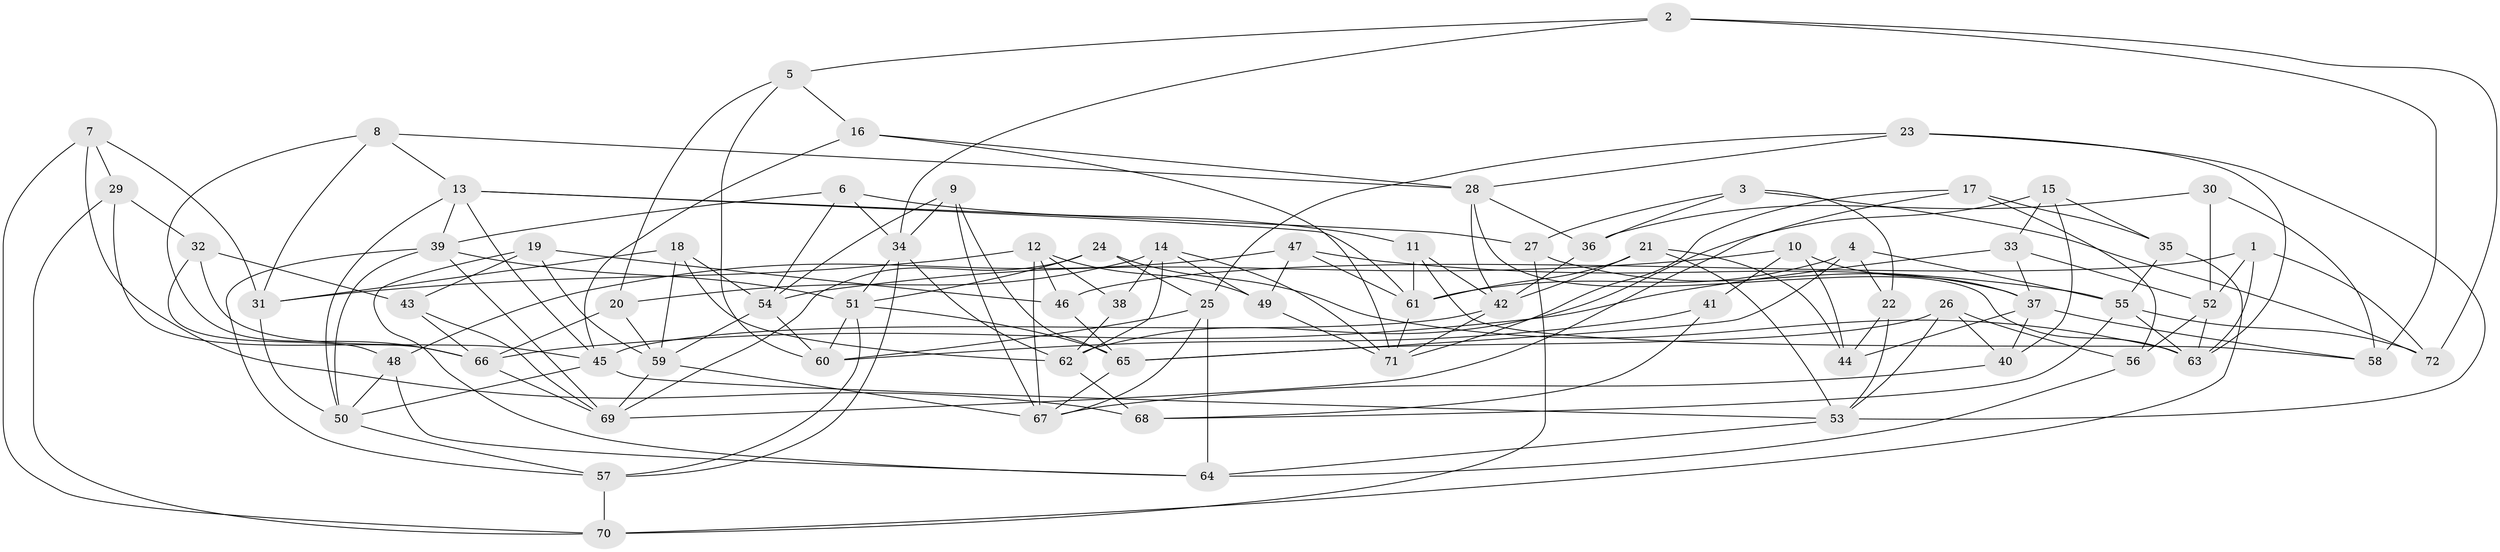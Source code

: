// original degree distribution, {4: 1.0}
// Generated by graph-tools (version 1.1) at 2025/38/03/04/25 23:38:18]
// undirected, 72 vertices, 168 edges
graph export_dot {
  node [color=gray90,style=filled];
  1;
  2;
  3;
  4;
  5;
  6;
  7;
  8;
  9;
  10;
  11;
  12;
  13;
  14;
  15;
  16;
  17;
  18;
  19;
  20;
  21;
  22;
  23;
  24;
  25;
  26;
  27;
  28;
  29;
  30;
  31;
  32;
  33;
  34;
  35;
  36;
  37;
  38;
  39;
  40;
  41;
  42;
  43;
  44;
  45;
  46;
  47;
  48;
  49;
  50;
  51;
  52;
  53;
  54;
  55;
  56;
  57;
  58;
  59;
  60;
  61;
  62;
  63;
  64;
  65;
  66;
  67;
  68;
  69;
  70;
  71;
  72;
  1 -- 46 [weight=1.0];
  1 -- 52 [weight=1.0];
  1 -- 63 [weight=1.0];
  1 -- 72 [weight=1.0];
  2 -- 5 [weight=1.0];
  2 -- 34 [weight=1.0];
  2 -- 58 [weight=1.0];
  2 -- 72 [weight=1.0];
  3 -- 22 [weight=1.0];
  3 -- 27 [weight=1.0];
  3 -- 36 [weight=1.0];
  3 -- 72 [weight=1.0];
  4 -- 22 [weight=1.0];
  4 -- 55 [weight=1.0];
  4 -- 61 [weight=1.0];
  4 -- 65 [weight=1.0];
  5 -- 16 [weight=1.0];
  5 -- 20 [weight=1.0];
  5 -- 60 [weight=1.0];
  6 -- 11 [weight=1.0];
  6 -- 34 [weight=1.0];
  6 -- 39 [weight=1.0];
  6 -- 54 [weight=1.0];
  7 -- 29 [weight=1.0];
  7 -- 31 [weight=1.0];
  7 -- 68 [weight=1.0];
  7 -- 70 [weight=1.0];
  8 -- 13 [weight=1.0];
  8 -- 28 [weight=1.0];
  8 -- 31 [weight=1.0];
  8 -- 66 [weight=1.0];
  9 -- 34 [weight=1.0];
  9 -- 54 [weight=1.0];
  9 -- 65 [weight=1.0];
  9 -- 67 [weight=1.0];
  10 -- 37 [weight=1.0];
  10 -- 41 [weight=1.0];
  10 -- 44 [weight=1.0];
  10 -- 54 [weight=1.0];
  11 -- 42 [weight=1.0];
  11 -- 58 [weight=1.0];
  11 -- 61 [weight=1.0];
  12 -- 31 [weight=2.0];
  12 -- 38 [weight=1.0];
  12 -- 46 [weight=1.0];
  12 -- 49 [weight=1.0];
  12 -- 67 [weight=1.0];
  13 -- 27 [weight=1.0];
  13 -- 39 [weight=1.0];
  13 -- 45 [weight=1.0];
  13 -- 50 [weight=1.0];
  13 -- 61 [weight=1.0];
  14 -- 20 [weight=1.0];
  14 -- 38 [weight=2.0];
  14 -- 49 [weight=1.0];
  14 -- 62 [weight=1.0];
  14 -- 71 [weight=1.0];
  15 -- 33 [weight=1.0];
  15 -- 35 [weight=1.0];
  15 -- 40 [weight=1.0];
  15 -- 62 [weight=1.0];
  16 -- 28 [weight=1.0];
  16 -- 45 [weight=1.0];
  16 -- 71 [weight=1.0];
  17 -- 35 [weight=1.0];
  17 -- 56 [weight=1.0];
  17 -- 69 [weight=1.0];
  17 -- 71 [weight=1.0];
  18 -- 31 [weight=1.0];
  18 -- 54 [weight=1.0];
  18 -- 59 [weight=1.0];
  18 -- 62 [weight=1.0];
  19 -- 43 [weight=1.0];
  19 -- 46 [weight=1.0];
  19 -- 59 [weight=1.0];
  19 -- 64 [weight=1.0];
  20 -- 59 [weight=1.0];
  20 -- 66 [weight=1.0];
  21 -- 42 [weight=1.0];
  21 -- 44 [weight=1.0];
  21 -- 53 [weight=1.0];
  21 -- 61 [weight=1.0];
  22 -- 44 [weight=1.0];
  22 -- 53 [weight=1.0];
  23 -- 25 [weight=1.0];
  23 -- 28 [weight=1.0];
  23 -- 53 [weight=1.0];
  23 -- 63 [weight=1.0];
  24 -- 25 [weight=1.0];
  24 -- 51 [weight=1.0];
  24 -- 63 [weight=1.0];
  24 -- 69 [weight=1.0];
  25 -- 60 [weight=1.0];
  25 -- 64 [weight=2.0];
  25 -- 67 [weight=1.0];
  26 -- 40 [weight=1.0];
  26 -- 53 [weight=1.0];
  26 -- 56 [weight=1.0];
  26 -- 65 [weight=1.0];
  27 -- 37 [weight=1.0];
  27 -- 70 [weight=1.0];
  28 -- 36 [weight=1.0];
  28 -- 42 [weight=1.0];
  28 -- 63 [weight=1.0];
  29 -- 32 [weight=1.0];
  29 -- 66 [weight=1.0];
  29 -- 70 [weight=1.0];
  30 -- 36 [weight=1.0];
  30 -- 52 [weight=2.0];
  30 -- 58 [weight=1.0];
  31 -- 50 [weight=1.0];
  32 -- 43 [weight=1.0];
  32 -- 45 [weight=1.0];
  32 -- 48 [weight=1.0];
  33 -- 37 [weight=1.0];
  33 -- 52 [weight=1.0];
  33 -- 66 [weight=1.0];
  34 -- 51 [weight=1.0];
  34 -- 57 [weight=1.0];
  34 -- 62 [weight=1.0];
  35 -- 55 [weight=1.0];
  35 -- 70 [weight=1.0];
  36 -- 42 [weight=1.0];
  37 -- 40 [weight=1.0];
  37 -- 44 [weight=1.0];
  37 -- 58 [weight=1.0];
  38 -- 62 [weight=1.0];
  39 -- 50 [weight=1.0];
  39 -- 51 [weight=1.0];
  39 -- 57 [weight=1.0];
  39 -- 69 [weight=1.0];
  40 -- 67 [weight=1.0];
  41 -- 60 [weight=2.0];
  41 -- 68 [weight=1.0];
  42 -- 45 [weight=1.0];
  42 -- 71 [weight=1.0];
  43 -- 66 [weight=1.0];
  43 -- 69 [weight=1.0];
  45 -- 50 [weight=1.0];
  45 -- 53 [weight=1.0];
  46 -- 65 [weight=1.0];
  47 -- 48 [weight=1.0];
  47 -- 49 [weight=1.0];
  47 -- 55 [weight=1.0];
  47 -- 61 [weight=1.0];
  48 -- 50 [weight=1.0];
  48 -- 64 [weight=1.0];
  49 -- 71 [weight=1.0];
  50 -- 57 [weight=1.0];
  51 -- 57 [weight=1.0];
  51 -- 60 [weight=1.0];
  51 -- 65 [weight=1.0];
  52 -- 56 [weight=1.0];
  52 -- 63 [weight=1.0];
  53 -- 64 [weight=1.0];
  54 -- 59 [weight=1.0];
  54 -- 60 [weight=1.0];
  55 -- 63 [weight=1.0];
  55 -- 68 [weight=1.0];
  55 -- 72 [weight=1.0];
  56 -- 64 [weight=1.0];
  57 -- 70 [weight=2.0];
  59 -- 67 [weight=1.0];
  59 -- 69 [weight=1.0];
  61 -- 71 [weight=1.0];
  62 -- 68 [weight=1.0];
  65 -- 67 [weight=1.0];
  66 -- 69 [weight=1.0];
}

